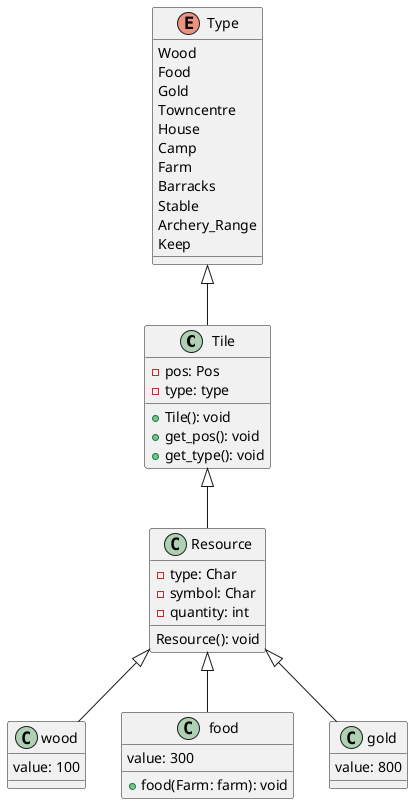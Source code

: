 @startuml
class Tile extends Type{
    -pos: Pos
    -type: type

    +Tile(): void
    +get_pos(): void
    +get_type(): void
}
enum Type {
  Wood
  Food
  Gold
  Towncentre
  House
  Camp
  Farm
  Barracks
  Stable
  Archery_Range
  Keep
}

class Resource extends Tile{
    -type: Char
    -symbol: Char
    -quantity: int

    Resource(): void
}
class wood extends Resource{
    value: 100
}
class food extends Resource{

    value: 300
    +food(Farm: farm): void
}
class gold extends Resource{
    value: 800
}
@enduml
